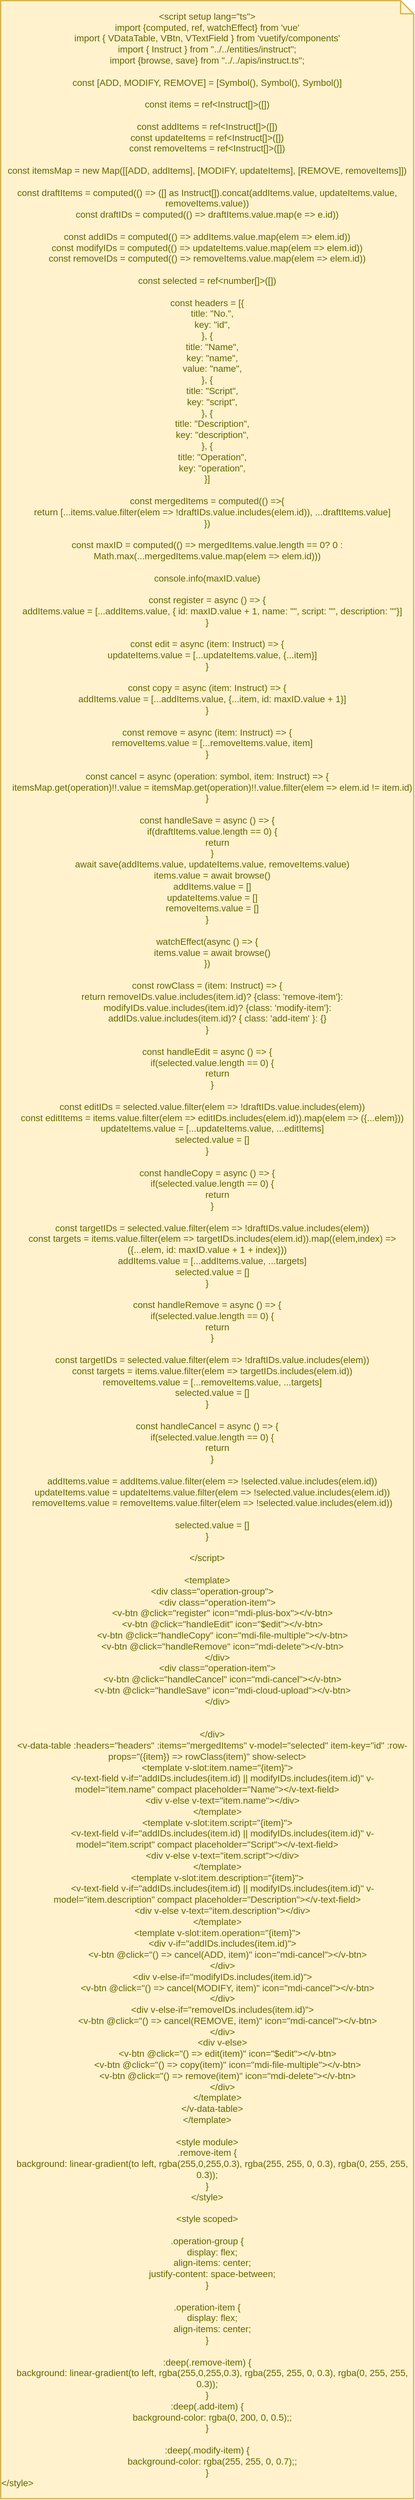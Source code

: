 <mxfile version="26.1.0">
  <diagram name="Page-1" id="iFm2WoA2XVPS7WGQNMdN">
    <mxGraphModel dx="1426" dy="781" grid="1" gridSize="10" guides="1" tooltips="1" connect="1" arrows="1" fold="1" page="1" pageScale="1" pageWidth="827" pageHeight="1169" math="0" shadow="0">
      <root>
        <mxCell id="0" />
        <mxCell id="1" parent="0" />
        <mxCell id="V4VD0yqdSJa1NpHtcIbv-1" value="&lt;div&gt;&amp;lt;script setup lang=&quot;ts&quot;&amp;gt;&lt;/div&gt;&lt;div&gt;import {computed, ref, watchEffect} from &#39;vue&#39;&lt;/div&gt;&lt;div&gt;import { VDataTable, VBtn, VTextField } from &#39;vuetify/components&#39;&lt;/div&gt;&lt;div&gt;import { Instruct } from &quot;../../entities/instruct&quot;;&lt;/div&gt;&lt;div&gt;import {browse, save} from &quot;../../apis/instruct.ts&quot;;&lt;/div&gt;&lt;div&gt;&lt;br&gt;&lt;/div&gt;&lt;div&gt;const [ADD, MODIFY, REMOVE] = [Symbol(), Symbol(), Symbol()]&lt;/div&gt;&lt;div&gt;&lt;br&gt;&lt;/div&gt;&lt;div&gt;const items = ref&amp;lt;Instruct[]&amp;gt;([])&lt;/div&gt;&lt;div&gt;&lt;br&gt;&lt;/div&gt;&lt;div&gt;const addItems = ref&amp;lt;Instruct[]&amp;gt;([])&lt;/div&gt;&lt;div&gt;const updateItems = ref&amp;lt;Instruct[]&amp;gt;([])&lt;/div&gt;&lt;div&gt;const removeItems = ref&amp;lt;Instruct[]&amp;gt;([])&lt;/div&gt;&lt;div&gt;&lt;br&gt;&lt;/div&gt;&lt;div&gt;const itemsMap = new Map([[ADD, addItems], [MODIFY, updateItems], [REMOVE, removeItems]])&lt;/div&gt;&lt;div&gt;&lt;br&gt;&lt;/div&gt;&lt;div&gt;const draftItems = computed(() =&amp;gt; ([] as Instruct[]).concat(addItems.value, updateItems.value, removeItems.value))&lt;/div&gt;&lt;div&gt;const draftIDs = computed(() =&amp;gt; draftItems.value.map(e =&amp;gt; e.id))&lt;/div&gt;&lt;div&gt;&lt;br&gt;&lt;/div&gt;&lt;div&gt;const addIDs = computed(() =&amp;gt; addItems.value.map(elem =&amp;gt; elem.id))&lt;/div&gt;&lt;div&gt;const modifyIDs = computed(() =&amp;gt; updateItems.value.map(elem =&amp;gt; elem.id))&lt;/div&gt;&lt;div&gt;const removeIDs = computed(() =&amp;gt; removeItems.value.map(elem =&amp;gt; elem.id))&lt;/div&gt;&lt;div&gt;&lt;br&gt;&lt;/div&gt;&lt;div&gt;const selected = ref&amp;lt;number[]&amp;gt;([])&lt;/div&gt;&lt;div&gt;&lt;br&gt;&lt;/div&gt;&lt;div&gt;const headers = [{&lt;/div&gt;&lt;div&gt;&amp;nbsp; &amp;nbsp; title: &quot;No.&quot;,&lt;/div&gt;&lt;div&gt;&amp;nbsp; &amp;nbsp; key: &quot;id&quot;,&lt;/div&gt;&lt;div&gt;}, {&lt;/div&gt;&lt;div&gt;&amp;nbsp; &amp;nbsp; title: &quot;Name&quot;,&lt;/div&gt;&lt;div&gt;&amp;nbsp; &amp;nbsp; key: &quot;name&quot;,&lt;/div&gt;&lt;div&gt;&amp;nbsp; &amp;nbsp; value: &quot;name&quot;,&lt;/div&gt;&lt;div&gt;}, {&lt;/div&gt;&lt;div&gt;&amp;nbsp; &amp;nbsp; title: &quot;Script&quot;,&lt;/div&gt;&lt;div&gt;&amp;nbsp; &amp;nbsp; key: &quot;script&quot;,&lt;/div&gt;&lt;div&gt;}, {&lt;/div&gt;&lt;div&gt;&amp;nbsp; &amp;nbsp; title: &quot;Description&quot;,&lt;/div&gt;&lt;div&gt;&amp;nbsp; &amp;nbsp; key: &quot;description&quot;,&lt;/div&gt;&lt;div&gt;}, {&lt;/div&gt;&lt;div&gt;&amp;nbsp; &amp;nbsp; title: &quot;Operation&quot;,&lt;/div&gt;&lt;div&gt;&amp;nbsp; &amp;nbsp; key: &quot;operation&quot;,&lt;/div&gt;&lt;div&gt;}]&lt;/div&gt;&lt;div&gt;&lt;br&gt;&lt;/div&gt;&lt;div&gt;const mergedItems = computed(() =&amp;gt;{&lt;/div&gt;&lt;div&gt;&amp;nbsp; &amp;nbsp; return [...items.value.filter(elem =&amp;gt; !draftIDs.value.includes(elem.id)), ...draftItems.value]&lt;/div&gt;&lt;div&gt;})&lt;/div&gt;&lt;div&gt;&lt;br&gt;&lt;/div&gt;&lt;div&gt;const maxID = computed(() =&amp;gt; mergedItems.value.length == 0? 0 : Math.max(...mergedItems.value.map(elem =&amp;gt; elem.id)))&lt;/div&gt;&lt;div&gt;&lt;br&gt;&lt;/div&gt;&lt;div&gt;console.info(maxID.value)&lt;/div&gt;&lt;div&gt;&lt;br&gt;&lt;/div&gt;&lt;div&gt;const register = async () =&amp;gt; {&lt;/div&gt;&lt;div&gt;&amp;nbsp; &amp;nbsp; addItems.value = [...addItems.value, { id: maxID.value + 1, name: &quot;&quot;, script: &quot;&quot;, description: &quot;&quot;}]&lt;/div&gt;&lt;div&gt;}&lt;/div&gt;&lt;div&gt;&lt;br&gt;&lt;/div&gt;&lt;div&gt;const edit = async (item: Instruct) =&amp;gt; {&lt;/div&gt;&lt;div&gt;&amp;nbsp; &amp;nbsp; updateItems.value = [...updateItems.value, {...item}]&lt;/div&gt;&lt;div&gt;}&lt;/div&gt;&lt;div&gt;&lt;br&gt;&lt;/div&gt;&lt;div&gt;const copy = async (item: Instruct) =&amp;gt; {&lt;/div&gt;&lt;div&gt;&amp;nbsp; &amp;nbsp; addItems.value = [...addItems.value, {...item, id: maxID.value + 1}]&lt;/div&gt;&lt;div&gt;}&lt;/div&gt;&lt;div&gt;&lt;br&gt;&lt;/div&gt;&lt;div&gt;const remove = async (item: Instruct) =&amp;gt; {&lt;/div&gt;&lt;div&gt;&amp;nbsp; &amp;nbsp; removeItems.value = [...removeItems.value, item]&lt;/div&gt;&lt;div&gt;}&lt;/div&gt;&lt;div&gt;&lt;br&gt;&lt;/div&gt;&lt;div&gt;const cancel = async (operation: symbol, item: Instruct) =&amp;gt; {&lt;/div&gt;&lt;div&gt;&amp;nbsp; &amp;nbsp; itemsMap.get(operation)!!.value = itemsMap.get(operation)!!.value.filter(elem =&amp;gt; elem.id != item.id)&lt;/div&gt;&lt;div&gt;}&lt;/div&gt;&lt;div&gt;&lt;br&gt;&lt;/div&gt;&lt;div&gt;const handleSave = async () =&amp;gt; {&lt;/div&gt;&lt;div&gt;&amp;nbsp; &amp;nbsp; if(draftItems.value.length == 0) {&lt;/div&gt;&lt;div&gt;&amp;nbsp; &amp;nbsp; &amp;nbsp; &amp;nbsp; return&lt;/div&gt;&lt;div&gt;&amp;nbsp; &amp;nbsp; }&lt;/div&gt;&lt;div&gt;&amp;nbsp; &amp;nbsp; await save(addItems.value, updateItems.value, removeItems.value)&lt;/div&gt;&lt;div&gt;&amp;nbsp; &amp;nbsp; items.value = await browse()&lt;/div&gt;&lt;div&gt;&amp;nbsp; &amp;nbsp; addItems.value = []&lt;/div&gt;&lt;div&gt;&amp;nbsp; &amp;nbsp; updateItems.value = []&lt;/div&gt;&lt;div&gt;&amp;nbsp; &amp;nbsp; removeItems.value = []&lt;/div&gt;&lt;div&gt;}&lt;/div&gt;&lt;div&gt;&lt;br&gt;&lt;/div&gt;&lt;div&gt;watchEffect(async () =&amp;gt; {&lt;/div&gt;&lt;div&gt;&amp;nbsp; &amp;nbsp; items.value = await browse()&lt;/div&gt;&lt;div&gt;})&lt;/div&gt;&lt;div&gt;&lt;br&gt;&lt;/div&gt;&lt;div&gt;const rowClass = (item: Instruct) =&amp;gt; {&lt;/div&gt;&lt;div&gt;&amp;nbsp; &amp;nbsp; return removeIDs.value.includes(item.id)? {class: &#39;remove-item&#39;}:&lt;/div&gt;&lt;div&gt;&amp;nbsp; &amp;nbsp; &amp;nbsp; &amp;nbsp; modifyIDs.value.includes(item.id)? {class: &#39;modify-item&#39;}:&lt;/div&gt;&lt;div&gt;&amp;nbsp; &amp;nbsp; &amp;nbsp; &amp;nbsp; addIDs.value.includes(item.id)? { class: &#39;add-item&#39; }: {}&lt;/div&gt;&lt;div&gt;}&lt;/div&gt;&lt;div&gt;&lt;br&gt;&lt;/div&gt;&lt;div&gt;const handleEdit = async () =&amp;gt; {&lt;/div&gt;&lt;div&gt;&amp;nbsp; &amp;nbsp; if(selected.value.length == 0) {&lt;/div&gt;&lt;div&gt;&amp;nbsp; &amp;nbsp; &amp;nbsp; &amp;nbsp; return&lt;/div&gt;&lt;div&gt;&amp;nbsp; &amp;nbsp; }&lt;/div&gt;&lt;div&gt;&lt;br&gt;&lt;/div&gt;&lt;div&gt;&amp;nbsp; &amp;nbsp; const editIDs = selected.value.filter(elem =&amp;gt; !draftIDs.value.includes(elem))&lt;/div&gt;&lt;div&gt;&amp;nbsp; &amp;nbsp; const editItems = items.value.filter(elem =&amp;gt; editIDs.includes(elem.id)).map(elem =&amp;gt; ({...elem}))&lt;/div&gt;&lt;div&gt;&amp;nbsp; &amp;nbsp; updateItems.value = [...updateItems.value, ...editItems]&lt;/div&gt;&lt;div&gt;&amp;nbsp; &amp;nbsp; selected.value = []&lt;/div&gt;&lt;div&gt;}&lt;/div&gt;&lt;div&gt;&lt;br&gt;&lt;/div&gt;&lt;div&gt;const handleCopy = async () =&amp;gt; {&lt;/div&gt;&lt;div&gt;&amp;nbsp; &amp;nbsp; if(selected.value.length == 0) {&lt;/div&gt;&lt;div&gt;&amp;nbsp; &amp;nbsp; &amp;nbsp; &amp;nbsp; return&lt;/div&gt;&lt;div&gt;&amp;nbsp; &amp;nbsp; }&lt;/div&gt;&lt;div&gt;&lt;br&gt;&lt;/div&gt;&lt;div&gt;&amp;nbsp; &amp;nbsp; const targetIDs = selected.value.filter(elem =&amp;gt; !draftIDs.value.includes(elem))&lt;/div&gt;&lt;div&gt;&amp;nbsp; &amp;nbsp; const targets = items.value.filter(elem =&amp;gt; targetIDs.includes(elem.id)).map((elem,index) =&amp;gt; ({...elem, id: maxID.value + 1 + index}))&lt;/div&gt;&lt;div&gt;&amp;nbsp; &amp;nbsp; addItems.value = [...addItems.value, ...targets]&lt;/div&gt;&lt;div&gt;&amp;nbsp; &amp;nbsp; selected.value = []&lt;/div&gt;&lt;div&gt;}&lt;/div&gt;&lt;div&gt;&lt;br&gt;&lt;/div&gt;&lt;div&gt;const handleRemove = async () =&amp;gt; {&lt;/div&gt;&lt;div&gt;&amp;nbsp; &amp;nbsp; if(selected.value.length == 0) {&lt;/div&gt;&lt;div&gt;&amp;nbsp; &amp;nbsp; &amp;nbsp; &amp;nbsp; return&lt;/div&gt;&lt;div&gt;&amp;nbsp; &amp;nbsp; }&lt;/div&gt;&lt;div&gt;&lt;br&gt;&lt;/div&gt;&lt;div&gt;&amp;nbsp; &amp;nbsp; const targetIDs = selected.value.filter(elem =&amp;gt; !draftIDs.value.includes(elem))&lt;/div&gt;&lt;div&gt;&amp;nbsp; &amp;nbsp; const targets = items.value.filter(elem =&amp;gt; targetIDs.includes(elem.id))&lt;/div&gt;&lt;div&gt;&amp;nbsp; &amp;nbsp; removeItems.value = [...removeItems.value, ...targets]&lt;/div&gt;&lt;div&gt;&amp;nbsp; &amp;nbsp; selected.value = []&lt;/div&gt;&lt;div&gt;}&lt;/div&gt;&lt;div&gt;&lt;br&gt;&lt;/div&gt;&lt;div&gt;const handleCancel = async () =&amp;gt; {&lt;/div&gt;&lt;div&gt;&amp;nbsp; &amp;nbsp; if(selected.value.length == 0) {&lt;/div&gt;&lt;div&gt;&amp;nbsp; &amp;nbsp; &amp;nbsp; &amp;nbsp; return&lt;/div&gt;&lt;div&gt;&amp;nbsp; &amp;nbsp; }&lt;/div&gt;&lt;div&gt;&lt;br&gt;&lt;/div&gt;&lt;div&gt;&amp;nbsp; &amp;nbsp; addItems.value = addItems.value.filter(elem =&amp;gt; !selected.value.includes(elem.id))&lt;/div&gt;&lt;div&gt;&amp;nbsp; &amp;nbsp; updateItems.value = updateItems.value.filter(elem =&amp;gt; !selected.value.includes(elem.id))&lt;/div&gt;&lt;div&gt;&amp;nbsp; &amp;nbsp; removeItems.value = removeItems.value.filter(elem =&amp;gt; !selected.value.includes(elem.id))&lt;/div&gt;&lt;div&gt;&lt;br&gt;&lt;/div&gt;&lt;div&gt;&amp;nbsp; &amp;nbsp; selected.value = []&lt;/div&gt;&lt;div&gt;}&lt;/div&gt;&lt;div&gt;&lt;br&gt;&lt;/div&gt;&lt;div&gt;&amp;lt;/script&amp;gt;&lt;/div&gt;&lt;div&gt;&lt;br&gt;&lt;/div&gt;&lt;div&gt;&amp;lt;template&amp;gt;&lt;/div&gt;&lt;div&gt;&amp;nbsp; &amp;nbsp; &amp;lt;div class=&quot;operation-group&quot;&amp;gt;&lt;/div&gt;&lt;div&gt;&amp;nbsp; &amp;nbsp; &amp;nbsp; &amp;nbsp; &amp;lt;div class=&quot;operation-item&quot;&amp;gt;&lt;/div&gt;&lt;div&gt;&amp;nbsp; &amp;nbsp; &amp;nbsp; &amp;nbsp; &amp;nbsp; &amp;nbsp; &amp;lt;v-btn @click=&quot;register&quot; icon=&quot;mdi-plus-box&quot;&amp;gt;&amp;lt;/v-btn&amp;gt;&lt;/div&gt;&lt;div&gt;&amp;nbsp; &amp;nbsp; &amp;nbsp; &amp;nbsp; &amp;nbsp; &amp;nbsp; &amp;lt;v-btn @click=&quot;handleEdit&quot; icon=&quot;$edit&quot;&amp;gt;&amp;lt;/v-btn&amp;gt;&lt;/div&gt;&lt;div&gt;&amp;nbsp; &amp;nbsp; &amp;nbsp; &amp;nbsp; &amp;nbsp; &amp;nbsp; &amp;lt;v-btn @click=&quot;handleCopy&quot; icon=&quot;mdi-file-multiple&quot;&amp;gt;&amp;lt;/v-btn&amp;gt;&lt;/div&gt;&lt;div&gt;&amp;nbsp; &amp;nbsp; &amp;nbsp; &amp;nbsp; &amp;nbsp; &amp;nbsp; &amp;lt;v-btn @click=&quot;handleRemove&quot; icon=&quot;mdi-delete&quot;&amp;gt;&amp;lt;/v-btn&amp;gt;&lt;/div&gt;&lt;div&gt;&amp;nbsp; &amp;nbsp; &amp;nbsp; &amp;nbsp; &amp;lt;/div&amp;gt;&lt;/div&gt;&lt;div&gt;&amp;nbsp; &amp;nbsp; &amp;nbsp; &amp;nbsp; &amp;lt;div class=&quot;operation-item&quot;&amp;gt;&lt;/div&gt;&lt;div&gt;&amp;nbsp; &amp;nbsp; &amp;nbsp; &amp;nbsp; &amp;nbsp; &amp;nbsp; &amp;lt;v-btn @click=&quot;handleCancel&quot; icon=&quot;mdi-cancel&quot;&amp;gt;&amp;lt;/v-btn&amp;gt;&lt;/div&gt;&lt;div&gt;&amp;nbsp; &amp;nbsp; &amp;nbsp; &amp;nbsp; &amp;nbsp; &amp;nbsp; &amp;lt;v-btn @click=&quot;handleSave&quot; icon=&quot;mdi-cloud-upload&quot;&amp;gt;&amp;lt;/v-btn&amp;gt;&lt;/div&gt;&lt;div&gt;&amp;nbsp; &amp;nbsp; &amp;nbsp; &amp;nbsp; &amp;lt;/div&amp;gt;&lt;/div&gt;&lt;div&gt;&lt;br&gt;&lt;/div&gt;&lt;div&gt;&lt;br&gt;&lt;/div&gt;&lt;div&gt;&amp;nbsp; &amp;nbsp; &amp;lt;/div&amp;gt;&lt;/div&gt;&lt;div&gt;&amp;nbsp; &amp;nbsp; &amp;lt;v-data-table :headers=&quot;headers&quot; :items=&quot;mergedItems&quot; v-model=&quot;selected&quot; item-key=&quot;id&quot; :row-props=&quot;({item}) =&amp;gt; rowClass(item)&quot; show-select&amp;gt;&lt;/div&gt;&lt;div&gt;&amp;nbsp; &amp;nbsp; &amp;nbsp; &amp;nbsp; &amp;lt;template v-slot:item.name=&quot;{item}&quot;&amp;gt;&lt;/div&gt;&lt;div&gt;&amp;nbsp; &amp;nbsp; &amp;nbsp; &amp;nbsp; &amp;nbsp; &amp;nbsp; &amp;lt;v-text-field v-if=&quot;addIDs.includes(item.id) || modifyIDs.includes(item.id)&quot; v-model=&quot;item.name&quot; compact placeholder=&quot;Name&quot;&amp;gt;&amp;lt;/v-text-field&amp;gt;&lt;/div&gt;&lt;div&gt;&amp;nbsp; &amp;nbsp; &amp;nbsp; &amp;nbsp; &amp;nbsp; &amp;nbsp; &amp;lt;div v-else v-text=&quot;item.name&quot;&amp;gt;&amp;lt;/div&amp;gt;&lt;/div&gt;&lt;div&gt;&amp;nbsp; &amp;nbsp; &amp;nbsp; &amp;nbsp; &amp;lt;/template&amp;gt;&lt;/div&gt;&lt;div&gt;&amp;nbsp; &amp;nbsp; &amp;nbsp; &amp;nbsp; &amp;lt;template v-slot:item.script=&quot;{item}&quot;&amp;gt;&lt;/div&gt;&lt;div&gt;&amp;nbsp; &amp;nbsp; &amp;nbsp; &amp;nbsp; &amp;nbsp; &amp;nbsp; &amp;lt;v-text-field v-if=&quot;addIDs.includes(item.id) || modifyIDs.includes(item.id)&quot; v-model=&quot;item.script&quot; compact placeholder=&quot;Script&quot;&amp;gt;&amp;lt;/v-text-field&amp;gt;&lt;/div&gt;&lt;div&gt;&amp;nbsp; &amp;nbsp; &amp;nbsp; &amp;nbsp; &amp;nbsp; &amp;nbsp; &amp;lt;div v-else v-text=&quot;item.script&quot;&amp;gt;&amp;lt;/div&amp;gt;&lt;/div&gt;&lt;div&gt;&amp;nbsp; &amp;nbsp; &amp;nbsp; &amp;nbsp; &amp;lt;/template&amp;gt;&lt;/div&gt;&lt;div&gt;&amp;nbsp; &amp;nbsp; &amp;nbsp; &amp;nbsp; &amp;lt;template v-slot:item.description=&quot;{item}&quot;&amp;gt;&lt;/div&gt;&lt;div&gt;&amp;nbsp; &amp;nbsp; &amp;nbsp; &amp;nbsp; &amp;nbsp; &amp;nbsp; &amp;lt;v-text-field v-if=&quot;addIDs.includes(item.id) || modifyIDs.includes(item.id)&quot; v-model=&quot;item.description&quot; compact placeholder=&quot;Description&quot;&amp;gt;&amp;lt;/v-text-field&amp;gt;&lt;/div&gt;&lt;div&gt;&amp;nbsp; &amp;nbsp; &amp;nbsp; &amp;nbsp; &amp;nbsp; &amp;nbsp; &amp;lt;div v-else v-text=&quot;item.description&quot;&amp;gt;&amp;lt;/div&amp;gt;&lt;/div&gt;&lt;div&gt;&amp;nbsp; &amp;nbsp; &amp;nbsp; &amp;nbsp; &amp;lt;/template&amp;gt;&lt;/div&gt;&lt;div&gt;&amp;nbsp; &amp;nbsp; &amp;nbsp; &amp;nbsp; &amp;lt;template v-slot:item.operation=&quot;{item}&quot;&amp;gt;&lt;/div&gt;&lt;div&gt;&amp;nbsp; &amp;nbsp; &amp;nbsp; &amp;nbsp; &amp;nbsp; &amp;nbsp; &amp;lt;div v-if=&quot;addIDs.includes(item.id)&quot;&amp;gt;&lt;/div&gt;&lt;div&gt;&amp;nbsp; &amp;nbsp; &amp;nbsp; &amp;nbsp; &amp;nbsp; &amp;nbsp; &amp;nbsp; &amp;nbsp; &amp;lt;v-btn @click=&quot;() =&amp;gt; cancel(ADD, item)&quot; icon=&quot;mdi-cancel&quot;&amp;gt;&amp;lt;/v-btn&amp;gt;&lt;/div&gt;&lt;div&gt;&amp;nbsp; &amp;nbsp; &amp;nbsp; &amp;nbsp; &amp;nbsp; &amp;nbsp; &amp;lt;/div&amp;gt;&lt;/div&gt;&lt;div&gt;&amp;nbsp; &amp;nbsp; &amp;nbsp; &amp;nbsp; &amp;nbsp; &amp;nbsp; &amp;lt;div v-else-if=&quot;modifyIDs.includes(item.id)&quot;&amp;gt;&lt;/div&gt;&lt;div&gt;&amp;nbsp; &amp;nbsp; &amp;nbsp; &amp;nbsp; &amp;nbsp; &amp;nbsp; &amp;nbsp; &amp;nbsp; &amp;lt;v-btn @click=&quot;() =&amp;gt; cancel(MODIFY, item)&quot; icon=&quot;mdi-cancel&quot;&amp;gt;&amp;lt;/v-btn&amp;gt;&lt;/div&gt;&lt;div&gt;&amp;nbsp; &amp;nbsp; &amp;nbsp; &amp;nbsp; &amp;nbsp; &amp;nbsp; &amp;lt;/div&amp;gt;&lt;/div&gt;&lt;div&gt;&amp;nbsp; &amp;nbsp; &amp;nbsp; &amp;nbsp; &amp;nbsp; &amp;nbsp; &amp;lt;div v-else-if=&quot;removeIDs.includes(item.id)&quot;&amp;gt;&lt;/div&gt;&lt;div&gt;&amp;nbsp; &amp;nbsp; &amp;nbsp; &amp;nbsp; &amp;nbsp; &amp;nbsp; &amp;nbsp; &amp;nbsp; &amp;lt;v-btn @click=&quot;() =&amp;gt; cancel(REMOVE, item)&quot; icon=&quot;mdi-cancel&quot;&amp;gt;&amp;lt;/v-btn&amp;gt;&lt;/div&gt;&lt;div&gt;&amp;nbsp; &amp;nbsp; &amp;nbsp; &amp;nbsp; &amp;nbsp; &amp;nbsp; &amp;lt;/div&amp;gt;&lt;/div&gt;&lt;div&gt;&amp;nbsp; &amp;nbsp; &amp;nbsp; &amp;nbsp; &amp;nbsp; &amp;nbsp; &amp;lt;div v-else&amp;gt;&lt;/div&gt;&lt;div&gt;&amp;nbsp; &amp;nbsp; &amp;nbsp; &amp;nbsp; &amp;nbsp; &amp;nbsp; &amp;nbsp; &amp;nbsp; &amp;lt;v-btn @click=&quot;() =&amp;gt; edit(item)&quot; icon=&quot;$edit&quot;&amp;gt;&amp;lt;/v-btn&amp;gt;&lt;/div&gt;&lt;div&gt;&amp;nbsp; &amp;nbsp; &amp;nbsp; &amp;nbsp; &amp;nbsp; &amp;nbsp; &amp;nbsp; &amp;nbsp; &amp;lt;v-btn @click=&quot;() =&amp;gt; copy(item)&quot; icon=&quot;mdi-file-multiple&quot;&amp;gt;&amp;lt;/v-btn&amp;gt;&lt;/div&gt;&lt;div&gt;&amp;nbsp; &amp;nbsp; &amp;nbsp; &amp;nbsp; &amp;nbsp; &amp;nbsp; &amp;nbsp; &amp;nbsp; &amp;lt;v-btn @click=&quot;() =&amp;gt; remove(item)&quot; icon=&quot;mdi-delete&quot;&amp;gt;&amp;lt;/v-btn&amp;gt;&lt;/div&gt;&lt;div&gt;&amp;nbsp; &amp;nbsp; &amp;nbsp; &amp;nbsp; &amp;nbsp; &amp;nbsp; &amp;lt;/div&amp;gt;&lt;/div&gt;&lt;div&gt;&amp;nbsp; &amp;nbsp; &amp;nbsp; &amp;nbsp; &amp;lt;/template&amp;gt;&lt;/div&gt;&lt;div&gt;&amp;nbsp; &amp;nbsp; &amp;lt;/v-data-table&amp;gt;&lt;/div&gt;&lt;div&gt;&amp;lt;/template&amp;gt;&lt;/div&gt;&lt;div&gt;&lt;br&gt;&lt;/div&gt;&lt;div&gt;&amp;lt;style module&amp;gt;&lt;/div&gt;&lt;div&gt;.remove-item {&lt;/div&gt;&lt;div&gt;&amp;nbsp; &amp;nbsp; background: linear-gradient(to left, rgba(255,0,255,0.3), rgba(255, 255, 0, 0.3), rgba(0, 255, 255, 0.3));&lt;/div&gt;&lt;div&gt;}&lt;/div&gt;&lt;div&gt;&amp;lt;/style&amp;gt;&lt;/div&gt;&lt;div&gt;&lt;br&gt;&lt;/div&gt;&lt;div&gt;&amp;lt;style scoped&amp;gt;&lt;/div&gt;&lt;div&gt;&lt;br&gt;&lt;/div&gt;&lt;div&gt;.operation-group {&lt;/div&gt;&lt;div&gt;&amp;nbsp; &amp;nbsp; display: flex;&lt;/div&gt;&lt;div&gt;&amp;nbsp; &amp;nbsp; align-items: center;&lt;/div&gt;&lt;div&gt;&amp;nbsp; &amp;nbsp; justify-content: space-between;&lt;/div&gt;&lt;div&gt;}&lt;/div&gt;&lt;div&gt;&lt;br&gt;&lt;/div&gt;&lt;div&gt;.operation-item {&lt;/div&gt;&lt;div&gt;&amp;nbsp; &amp;nbsp; display: flex;&lt;/div&gt;&lt;div&gt;&amp;nbsp; &amp;nbsp; align-items: center;&lt;/div&gt;&lt;div&gt;}&lt;/div&gt;&lt;div&gt;&lt;br&gt;&lt;/div&gt;&lt;div&gt;:deep(.remove-item) {&lt;/div&gt;&lt;div&gt;&amp;nbsp; &amp;nbsp; background: linear-gradient(to left, rgba(255,0,255,0.3), rgba(255, 255, 0, 0.3), rgba(0, 255, 255, 0.3));&lt;/div&gt;&lt;div&gt;}&lt;/div&gt;&lt;div&gt;:deep(.add-item) {&lt;/div&gt;&lt;div&gt;&amp;nbsp; &amp;nbsp; background-color: rgba(0, 200, 0, 0.5);;&lt;/div&gt;&lt;div&gt;}&lt;/div&gt;&lt;div&gt;&lt;br&gt;&lt;/div&gt;&lt;div&gt;:deep(.modify-item) {&lt;/div&gt;&lt;div&gt;&amp;nbsp; &amp;nbsp; background-color: rgba(255, 255, 0, 0.7);;&lt;/div&gt;&lt;div&gt;}&lt;/div&gt;&lt;div style=&quot;text-align: left;&quot;&gt;&amp;lt;/style&amp;gt;&lt;/div&gt;" style="shape=note;strokeWidth=2;fontSize=14;size=20;whiteSpace=wrap;html=1;fillColor=#fff2cc;strokeColor=#d6b656;fontColor=#666600;" vertex="1" parent="1">
          <mxGeometry x="110" y="580" width="630" height="3810" as="geometry" />
        </mxCell>
      </root>
    </mxGraphModel>
  </diagram>
</mxfile>

